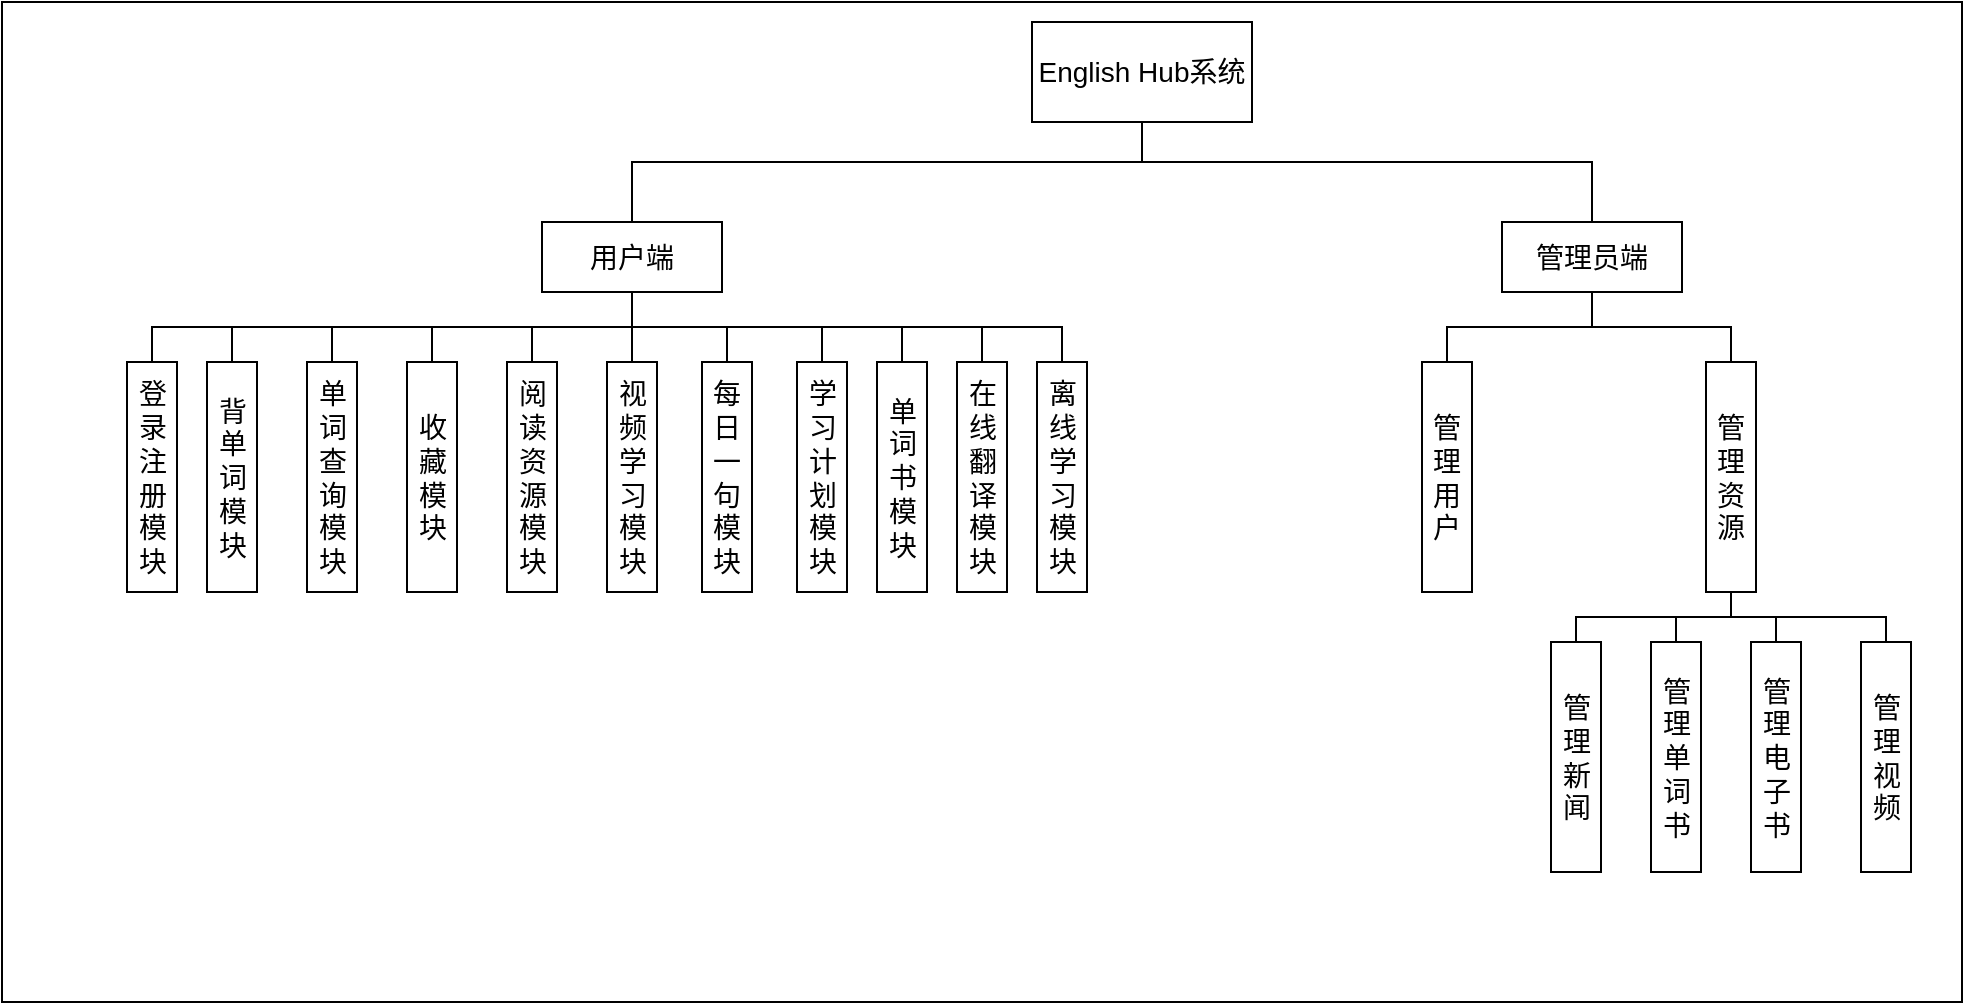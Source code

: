 <mxfile version="24.3.1" type="github">
  <diagram name="第 1 页" id="fv-GO7L_r-PNmPVsoWyf">
    <mxGraphModel dx="1823" dy="586" grid="1" gridSize="10" guides="1" tooltips="1" connect="1" arrows="1" fold="1" page="1" pageScale="1" pageWidth="827" pageHeight="1169" math="0" shadow="0">
      <root>
        <mxCell id="0" />
        <mxCell id="1" parent="0" />
        <mxCell id="Oow83BNOD_xixiC2QuXQ-1" value="" style="rounded=0;whiteSpace=wrap;html=1;" parent="1" vertex="1">
          <mxGeometry x="-50" y="30" width="980" height="500" as="geometry" />
        </mxCell>
        <mxCell id="Oow83BNOD_xixiC2QuXQ-2" value="English Hub系统" style="rounded=0;whiteSpace=wrap;html=1;fontSize=14;" parent="1" vertex="1">
          <mxGeometry x="465" y="40" width="110" height="50" as="geometry" />
        </mxCell>
        <mxCell id="Oow83BNOD_xixiC2QuXQ-3" value="用户端" style="rounded=0;whiteSpace=wrap;html=1;fontSize=14;" parent="1" vertex="1">
          <mxGeometry x="220" y="140" width="90" height="35" as="geometry" />
        </mxCell>
        <mxCell id="Oow83BNOD_xixiC2QuXQ-4" value="管理员端" style="rounded=0;whiteSpace=wrap;html=1;fontSize=14;" parent="1" vertex="1">
          <mxGeometry x="700" y="140" width="90" height="35" as="geometry" />
        </mxCell>
        <mxCell id="Oow83BNOD_xixiC2QuXQ-5" value="登录注册模块" style="rounded=0;whiteSpace=wrap;html=1;fontSize=14;direction=south;" parent="1" vertex="1">
          <mxGeometry x="12.5" y="210" width="25" height="115" as="geometry" />
        </mxCell>
        <mxCell id="Oow83BNOD_xixiC2QuXQ-6" value="" style="endArrow=none;html=1;rounded=0;entryX=0.5;entryY=1;entryDx=0;entryDy=0;edgeStyle=orthogonalEdgeStyle;exitX=0.5;exitY=0;exitDx=0;exitDy=0;" parent="1" source="Oow83BNOD_xixiC2QuXQ-3" target="Oow83BNOD_xixiC2QuXQ-2" edge="1">
          <mxGeometry width="50" height="50" relative="1" as="geometry">
            <mxPoint x="265" y="145" as="sourcePoint" />
            <mxPoint x="495" y="105" as="targetPoint" />
            <Array as="points">
              <mxPoint x="265" y="110" />
              <mxPoint x="520" y="110" />
            </Array>
          </mxGeometry>
        </mxCell>
        <mxCell id="Oow83BNOD_xixiC2QuXQ-8" value="" style="endArrow=none;html=1;rounded=0;entryX=0.5;entryY=1;entryDx=0;entryDy=0;exitX=0;exitY=0.5;exitDx=0;exitDy=0;edgeStyle=orthogonalEdgeStyle;" parent="1" source="Oow83BNOD_xixiC2QuXQ-5" target="Oow83BNOD_xixiC2QuXQ-3" edge="1">
          <mxGeometry width="50" height="50" relative="1" as="geometry">
            <mxPoint x="264.5" y="250" as="sourcePoint" />
            <mxPoint x="264.5" y="200" as="targetPoint" />
          </mxGeometry>
        </mxCell>
        <mxCell id="aqedDVNUCptT7Hvm6-Dn-1" value="背单词模块" style="rounded=0;whiteSpace=wrap;html=1;fontSize=14;direction=south;" parent="1" vertex="1">
          <mxGeometry x="52.5" y="210" width="25" height="115" as="geometry" />
        </mxCell>
        <mxCell id="aqedDVNUCptT7Hvm6-Dn-2" value="管理用户" style="rounded=0;whiteSpace=wrap;html=1;fontSize=14;direction=south;" parent="1" vertex="1">
          <mxGeometry x="660" y="210" width="25" height="115" as="geometry" />
        </mxCell>
        <mxCell id="aqedDVNUCptT7Hvm6-Dn-3" value="管理新闻" style="rounded=0;whiteSpace=wrap;html=1;fontSize=14;direction=south;" parent="1" vertex="1">
          <mxGeometry x="724.5" y="350" width="25" height="115" as="geometry" />
        </mxCell>
        <mxCell id="aqedDVNUCptT7Hvm6-Dn-4" value="管理单词书" style="rounded=0;whiteSpace=wrap;html=1;fontSize=14;direction=south;" parent="1" vertex="1">
          <mxGeometry x="774.5" y="350" width="25" height="115" as="geometry" />
        </mxCell>
        <mxCell id="aqedDVNUCptT7Hvm6-Dn-5" value="管理电子书" style="rounded=0;whiteSpace=wrap;html=1;fontSize=14;direction=south;" parent="1" vertex="1">
          <mxGeometry x="824.5" y="350" width="25" height="115" as="geometry" />
        </mxCell>
        <mxCell id="aqedDVNUCptT7Hvm6-Dn-6" value="管理视频" style="rounded=0;whiteSpace=wrap;html=1;fontSize=14;direction=south;" parent="1" vertex="1">
          <mxGeometry x="879.5" y="350" width="25" height="115" as="geometry" />
        </mxCell>
        <mxCell id="aqedDVNUCptT7Hvm6-Dn-7" value="" style="endArrow=none;html=1;rounded=0;entryX=1;entryY=0.5;entryDx=0;entryDy=0;exitX=0;exitY=0.5;exitDx=0;exitDy=0;edgeStyle=orthogonalEdgeStyle;" parent="1" source="aqedDVNUCptT7Hvm6-Dn-4" target="r8uPlZ22VeEpNKwkxpY3-12" edge="1">
          <mxGeometry width="50" height="50" relative="1" as="geometry">
            <mxPoint x="739.5" y="235" as="sourcePoint" />
            <mxPoint x="745" y="185" as="targetPoint" />
          </mxGeometry>
        </mxCell>
        <mxCell id="aqedDVNUCptT7Hvm6-Dn-10" value="" style="endArrow=none;html=1;rounded=0;entryX=1;entryY=0.5;entryDx=0;entryDy=0;exitX=0;exitY=0.5;exitDx=0;exitDy=0;edgeStyle=orthogonalEdgeStyle;" parent="1" source="aqedDVNUCptT7Hvm6-Dn-3" target="r8uPlZ22VeEpNKwkxpY3-12" edge="1">
          <mxGeometry width="50" height="50" relative="1" as="geometry">
            <mxPoint x="685" y="230" as="sourcePoint" />
            <mxPoint x="745" y="185" as="targetPoint" />
          </mxGeometry>
        </mxCell>
        <mxCell id="aqedDVNUCptT7Hvm6-Dn-11" value="" style="endArrow=none;html=1;rounded=0;entryX=1;entryY=0.5;entryDx=0;entryDy=0;exitX=0;exitY=0.5;exitDx=0;exitDy=0;edgeStyle=orthogonalEdgeStyle;" parent="1" source="aqedDVNUCptT7Hvm6-Dn-5" target="r8uPlZ22VeEpNKwkxpY3-12" edge="1">
          <mxGeometry width="50" height="50" relative="1" as="geometry">
            <mxPoint x="815" y="210" as="sourcePoint" />
            <mxPoint x="745" y="185" as="targetPoint" />
          </mxGeometry>
        </mxCell>
        <mxCell id="aqedDVNUCptT7Hvm6-Dn-12" value="" style="endArrow=none;html=1;rounded=0;entryX=1;entryY=0.5;entryDx=0;entryDy=0;exitX=0;exitY=0.5;exitDx=0;exitDy=0;edgeStyle=orthogonalEdgeStyle;" parent="1" source="aqedDVNUCptT7Hvm6-Dn-6" target="r8uPlZ22VeEpNKwkxpY3-12" edge="1">
          <mxGeometry width="50" height="50" relative="1" as="geometry">
            <mxPoint x="855" y="220" as="sourcePoint" />
            <mxPoint x="745" y="185" as="targetPoint" />
          </mxGeometry>
        </mxCell>
        <mxCell id="aqedDVNUCptT7Hvm6-Dn-13" value="单词查询模块" style="rounded=0;whiteSpace=wrap;html=1;fontSize=14;direction=south;" parent="1" vertex="1">
          <mxGeometry x="102.5" y="210" width="25" height="115" as="geometry" />
        </mxCell>
        <mxCell id="aqedDVNUCptT7Hvm6-Dn-14" value="阅读资源模块" style="rounded=0;whiteSpace=wrap;html=1;fontSize=14;direction=south;" parent="1" vertex="1">
          <mxGeometry x="202.5" y="210" width="25" height="115" as="geometry" />
        </mxCell>
        <mxCell id="aqedDVNUCptT7Hvm6-Dn-15" value="" style="endArrow=none;html=1;rounded=0;entryX=0.5;entryY=1;entryDx=0;entryDy=0;exitX=0;exitY=0.5;exitDx=0;exitDy=0;edgeStyle=orthogonalEdgeStyle;" parent="1" source="aqedDVNUCptT7Hvm6-Dn-1" target="Oow83BNOD_xixiC2QuXQ-3" edge="1">
          <mxGeometry width="50" height="50" relative="1" as="geometry">
            <mxPoint x="170" y="190" as="sourcePoint" />
            <mxPoint x="170" y="140" as="targetPoint" />
          </mxGeometry>
        </mxCell>
        <mxCell id="aqedDVNUCptT7Hvm6-Dn-16" value="" style="endArrow=none;html=1;rounded=0;entryX=0.5;entryY=1;entryDx=0;entryDy=0;exitX=0;exitY=0.5;exitDx=0;exitDy=0;edgeStyle=orthogonalEdgeStyle;" parent="1" source="aqedDVNUCptT7Hvm6-Dn-13" target="Oow83BNOD_xixiC2QuXQ-3" edge="1">
          <mxGeometry width="50" height="50" relative="1" as="geometry">
            <mxPoint x="330" y="210" as="sourcePoint" />
            <mxPoint x="330" y="160" as="targetPoint" />
          </mxGeometry>
        </mxCell>
        <mxCell id="aqedDVNUCptT7Hvm6-Dn-17" value="" style="endArrow=none;html=1;rounded=0;entryX=0.5;entryY=1;entryDx=0;entryDy=0;exitX=0;exitY=0.5;exitDx=0;exitDy=0;edgeStyle=orthogonalEdgeStyle;" parent="1" source="aqedDVNUCptT7Hvm6-Dn-14" target="Oow83BNOD_xixiC2QuXQ-3" edge="1">
          <mxGeometry width="50" height="50" relative="1" as="geometry">
            <mxPoint x="370" y="210" as="sourcePoint" />
            <mxPoint x="370" y="160" as="targetPoint" />
          </mxGeometry>
        </mxCell>
        <mxCell id="aqedDVNUCptT7Hvm6-Dn-18" value="视频学习模块" style="rounded=0;whiteSpace=wrap;html=1;fontSize=14;direction=south;" parent="1" vertex="1">
          <mxGeometry x="252.5" y="210" width="25" height="115" as="geometry" />
        </mxCell>
        <mxCell id="aqedDVNUCptT7Hvm6-Dn-19" value="" style="endArrow=none;html=1;rounded=0;entryX=0.5;entryY=1;entryDx=0;entryDy=0;exitX=0;exitY=0.5;exitDx=0;exitDy=0;edgeStyle=orthogonalEdgeStyle;" parent="1" source="aqedDVNUCptT7Hvm6-Dn-18" target="Oow83BNOD_xixiC2QuXQ-3" edge="1">
          <mxGeometry width="50" height="50" relative="1" as="geometry">
            <mxPoint x="400" y="210" as="sourcePoint" />
            <mxPoint x="400" y="160" as="targetPoint" />
          </mxGeometry>
        </mxCell>
        <mxCell id="aqedDVNUCptT7Hvm6-Dn-20" value="收藏模块" style="rounded=0;whiteSpace=wrap;html=1;fontSize=14;direction=south;" parent="1" vertex="1">
          <mxGeometry x="152.5" y="210" width="25" height="115" as="geometry" />
        </mxCell>
        <mxCell id="aqedDVNUCptT7Hvm6-Dn-21" value="" style="endArrow=none;html=1;rounded=0;entryX=0.5;entryY=1;entryDx=0;entryDy=0;exitX=0;exitY=0.5;exitDx=0;exitDy=0;edgeStyle=orthogonalEdgeStyle;" parent="1" source="aqedDVNUCptT7Hvm6-Dn-20" target="Oow83BNOD_xixiC2QuXQ-3" edge="1">
          <mxGeometry width="50" height="50" relative="1" as="geometry">
            <mxPoint x="340" y="190" as="sourcePoint" />
            <mxPoint x="340" y="140" as="targetPoint" />
          </mxGeometry>
        </mxCell>
        <mxCell id="r8uPlZ22VeEpNKwkxpY3-2" value="每日一句模块" style="rounded=0;whiteSpace=wrap;html=1;fontSize=14;direction=south;" parent="1" vertex="1">
          <mxGeometry x="300" y="210" width="25" height="115" as="geometry" />
        </mxCell>
        <mxCell id="r8uPlZ22VeEpNKwkxpY3-3" value="学习计划模块" style="rounded=0;whiteSpace=wrap;html=1;fontSize=14;direction=south;" parent="1" vertex="1">
          <mxGeometry x="347.5" y="210" width="25" height="115" as="geometry" />
        </mxCell>
        <mxCell id="r8uPlZ22VeEpNKwkxpY3-4" value="单词书模块" style="rounded=0;whiteSpace=wrap;html=1;fontSize=14;direction=south;" parent="1" vertex="1">
          <mxGeometry x="387.5" y="210" width="25" height="115" as="geometry" />
        </mxCell>
        <mxCell id="r8uPlZ22VeEpNKwkxpY3-7" value="" style="endArrow=none;html=1;rounded=0;entryX=0.5;entryY=1;entryDx=0;entryDy=0;exitX=0;exitY=0.5;exitDx=0;exitDy=0;edgeStyle=orthogonalEdgeStyle;" parent="1" source="r8uPlZ22VeEpNKwkxpY3-2" target="Oow83BNOD_xixiC2QuXQ-3" edge="1">
          <mxGeometry width="50" height="50" relative="1" as="geometry">
            <mxPoint x="430" y="200" as="sourcePoint" />
            <mxPoint x="430" y="150" as="targetPoint" />
          </mxGeometry>
        </mxCell>
        <mxCell id="r8uPlZ22VeEpNKwkxpY3-8" value="" style="endArrow=none;html=1;rounded=0;entryX=0.5;entryY=1;entryDx=0;entryDy=0;exitX=0;exitY=0.5;exitDx=0;exitDy=0;edgeStyle=orthogonalEdgeStyle;" parent="1" source="r8uPlZ22VeEpNKwkxpY3-3" target="Oow83BNOD_xixiC2QuXQ-3" edge="1">
          <mxGeometry width="50" height="50" relative="1" as="geometry">
            <mxPoint x="480" y="200" as="sourcePoint" />
            <mxPoint x="480" y="150" as="targetPoint" />
          </mxGeometry>
        </mxCell>
        <mxCell id="r8uPlZ22VeEpNKwkxpY3-9" value="" style="endArrow=none;html=1;rounded=0;entryX=0.5;entryY=1;entryDx=0;entryDy=0;exitX=0;exitY=0.5;exitDx=0;exitDy=0;edgeStyle=orthogonalEdgeStyle;" parent="1" source="r8uPlZ22VeEpNKwkxpY3-4" target="Oow83BNOD_xixiC2QuXQ-3" edge="1">
          <mxGeometry width="50" height="50" relative="1" as="geometry">
            <mxPoint x="520" y="200" as="sourcePoint" />
            <mxPoint x="520" y="150" as="targetPoint" />
          </mxGeometry>
        </mxCell>
        <mxCell id="r8uPlZ22VeEpNKwkxpY3-12" value="管理资源" style="rounded=0;whiteSpace=wrap;html=1;fontSize=14;direction=south;" parent="1" vertex="1">
          <mxGeometry x="802" y="210" width="25" height="115" as="geometry" />
        </mxCell>
        <mxCell id="r8uPlZ22VeEpNKwkxpY3-13" value="" style="endArrow=none;html=1;rounded=0;entryX=0.5;entryY=1;entryDx=0;entryDy=0;exitX=0;exitY=0.5;exitDx=0;exitDy=0;edgeStyle=orthogonalEdgeStyle;" parent="1" source="aqedDVNUCptT7Hvm6-Dn-2" target="Oow83BNOD_xixiC2QuXQ-4" edge="1">
          <mxGeometry width="50" height="50" relative="1" as="geometry">
            <mxPoint x="610" y="200" as="sourcePoint" />
            <mxPoint x="610" y="150" as="targetPoint" />
          </mxGeometry>
        </mxCell>
        <mxCell id="r8uPlZ22VeEpNKwkxpY3-14" value="" style="endArrow=none;html=1;rounded=0;entryX=0.5;entryY=1;entryDx=0;entryDy=0;exitX=0;exitY=0.5;exitDx=0;exitDy=0;edgeStyle=orthogonalEdgeStyle;" parent="1" source="r8uPlZ22VeEpNKwkxpY3-12" target="Oow83BNOD_xixiC2QuXQ-4" edge="1">
          <mxGeometry width="50" height="50" relative="1" as="geometry">
            <mxPoint x="780" y="240" as="sourcePoint" />
            <mxPoint x="780" y="190" as="targetPoint" />
          </mxGeometry>
        </mxCell>
        <mxCell id="jwLD0m-HckaOZofVT8Pd-1" value="在线翻译模块" style="rounded=0;whiteSpace=wrap;html=1;fontSize=14;direction=south;" parent="1" vertex="1">
          <mxGeometry x="427.5" y="210" width="25" height="115" as="geometry" />
        </mxCell>
        <mxCell id="jwLD0m-HckaOZofVT8Pd-2" value="离线学习模块" style="rounded=0;whiteSpace=wrap;html=1;fontSize=14;direction=south;" parent="1" vertex="1">
          <mxGeometry x="467.5" y="210" width="25" height="115" as="geometry" />
        </mxCell>
        <mxCell id="jwLD0m-HckaOZofVT8Pd-3" value="" style="endArrow=none;html=1;rounded=0;edgeStyle=orthogonalEdgeStyle;exitX=0;exitY=0.5;exitDx=0;exitDy=0;entryX=0.5;entryY=1;entryDx=0;entryDy=0;" parent="1" source="jwLD0m-HckaOZofVT8Pd-1" target="Oow83BNOD_xixiC2QuXQ-3" edge="1">
          <mxGeometry width="50" height="50" relative="1" as="geometry">
            <mxPoint x="500" y="190" as="sourcePoint" />
            <mxPoint x="550" y="140" as="targetPoint" />
          </mxGeometry>
        </mxCell>
        <mxCell id="jwLD0m-HckaOZofVT8Pd-4" value="" style="endArrow=none;html=1;rounded=0;edgeStyle=orthogonalEdgeStyle;exitX=0;exitY=0.5;exitDx=0;exitDy=0;entryX=0.5;entryY=1;entryDx=0;entryDy=0;" parent="1" source="jwLD0m-HckaOZofVT8Pd-2" target="Oow83BNOD_xixiC2QuXQ-3" edge="1">
          <mxGeometry width="50" height="50" relative="1" as="geometry">
            <mxPoint x="580" y="210" as="sourcePoint" />
            <mxPoint x="630" y="160" as="targetPoint" />
          </mxGeometry>
        </mxCell>
        <mxCell id="jwLD0m-HckaOZofVT8Pd-5" value="" style="endArrow=none;html=1;rounded=0;edgeStyle=orthogonalEdgeStyle;entryX=0.5;entryY=1;entryDx=0;entryDy=0;exitX=0.5;exitY=0;exitDx=0;exitDy=0;" parent="1" source="Oow83BNOD_xixiC2QuXQ-4" target="Oow83BNOD_xixiC2QuXQ-2" edge="1">
          <mxGeometry width="50" height="50" relative="1" as="geometry">
            <mxPoint x="600" y="160" as="sourcePoint" />
            <mxPoint x="650" y="110" as="targetPoint" />
            <Array as="points">
              <mxPoint x="745" y="110" />
              <mxPoint x="520" y="110" />
            </Array>
          </mxGeometry>
        </mxCell>
      </root>
    </mxGraphModel>
  </diagram>
</mxfile>
